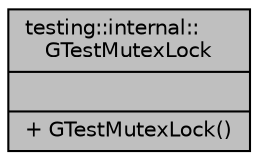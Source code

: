 digraph "testing::internal::GTestMutexLock"
{
 // LATEX_PDF_SIZE
  bgcolor="transparent";
  edge [fontname="Helvetica",fontsize="10",labelfontname="Helvetica",labelfontsize="10"];
  node [fontname="Helvetica",fontsize="10",shape=record];
  Node1 [label="{testing::internal::\lGTestMutexLock\n||+ GTestMutexLock()\l}",height=0.2,width=0.4,color="black", fillcolor="grey75", style="filled", fontcolor="black",tooltip=" "];
}
